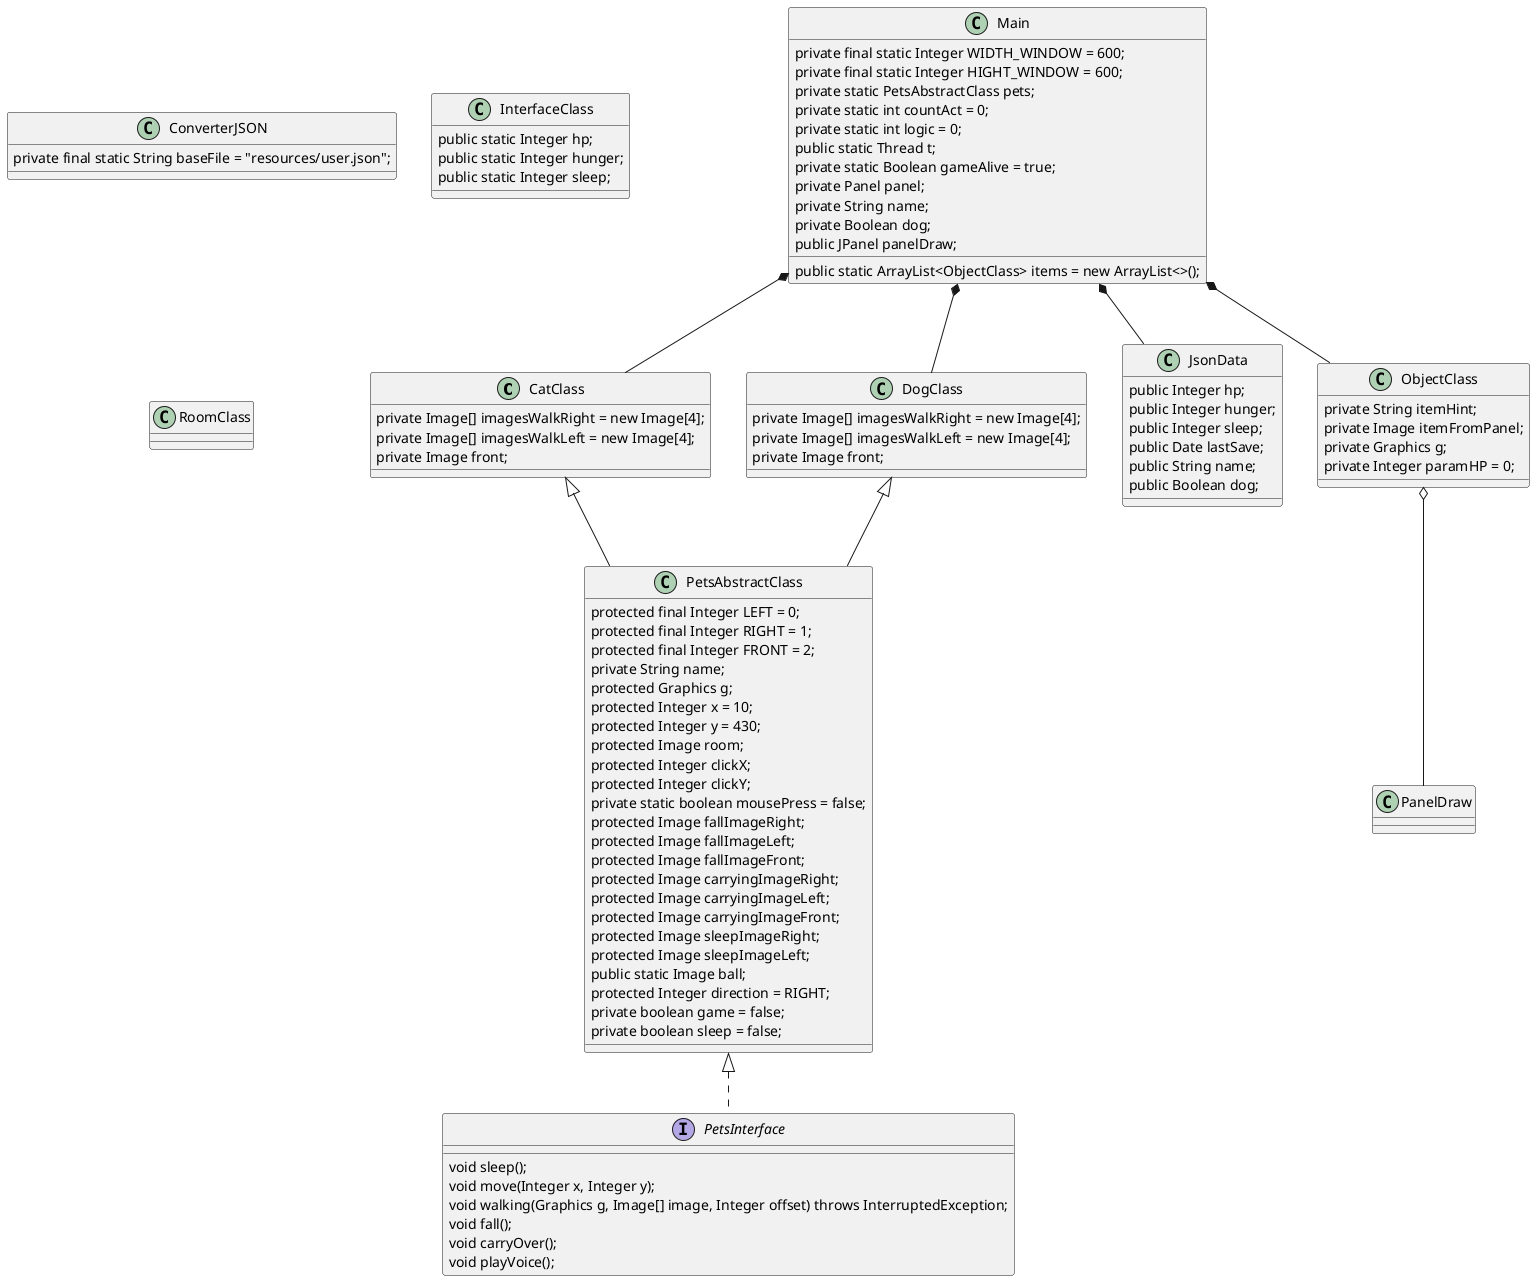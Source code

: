@startuml

class CatClass{
    private Image[] imagesWalkRight = new Image[4];
    private Image[] imagesWalkLeft = new Image[4];
    private Image front;
}

class DogClass{
    private Image[] imagesWalkRight = new Image[4];
    private Image[] imagesWalkLeft = new Image[4];
    private Image front;
}

class ConverterJSON {
    private final static String baseFile = "resources/user.json";
}

class InterfaceClass {
    public static Integer hp;
    public static Integer hunger;
    public static Integer sleep;
}

class JsonData {
    public Integer hp;
    public Integer hunger;
    public Integer sleep;
    public Date lastSave;
    public String name;
    public Boolean dog;
}

class Main {
    private final static Integer WIDTH_WINDOW = 600;
    private final static Integer HIGHT_WINDOW = 600;
    private static PetsAbstractClass pets;
    private static int countAct = 0;
    private static int logic = 0;
    public static Thread t;
    private static Boolean gameAlive = true;
    public static ArrayList<ObjectClass> items = new ArrayList<>();
    private Panel panel;
    private String name;
    private Boolean dog;
    public JPanel panelDraw;

}

class PanelDraw {
}

class ObjectClass {
    private String itemHint;
    private Image itemFromPanel;
    private Graphics g;
    private Integer paramHP = 0;
}

class PetsAbstractClass {

    protected final Integer LEFT = 0;
    protected final Integer RIGHT = 1;
    protected final Integer FRONT = 2;
    private String name;
    protected Graphics g;
    protected Integer x = 10;
    protected Integer y = 430;
    protected Image room;
    protected Integer clickX;
    protected Integer clickY;
    private static boolean mousePress = false;
    protected Image fallImageRight;
    protected Image fallImageLeft;
    protected Image fallImageFront;
    protected Image carryingImageRight;
    protected Image carryingImageLeft;
    protected Image carryingImageFront;
    protected Image sleepImageRight;
    protected Image sleepImageLeft;
    public static Image ball;
    protected Integer direction = RIGHT;
    private boolean game = false;
    private boolean sleep = false;
}

interface PetsInterface {
    void sleep();
    void move(Integer x, Integer y);
    void walking(Graphics g, Image[] image, Integer offset) throws InterruptedException;
    void fall();
    void carryOver();
    void playVoice();
}

class RoomClass {
}

CatClass <|-- PetsAbstractClass
DogClass <|-- PetsAbstractClass
PetsAbstractClass <|..PetsInterface
Main *-- CatClass
Main *-- DogClass
Main *-- ObjectClass
ObjectClass o-- PanelDraw
Main *-- JsonData

@enduml